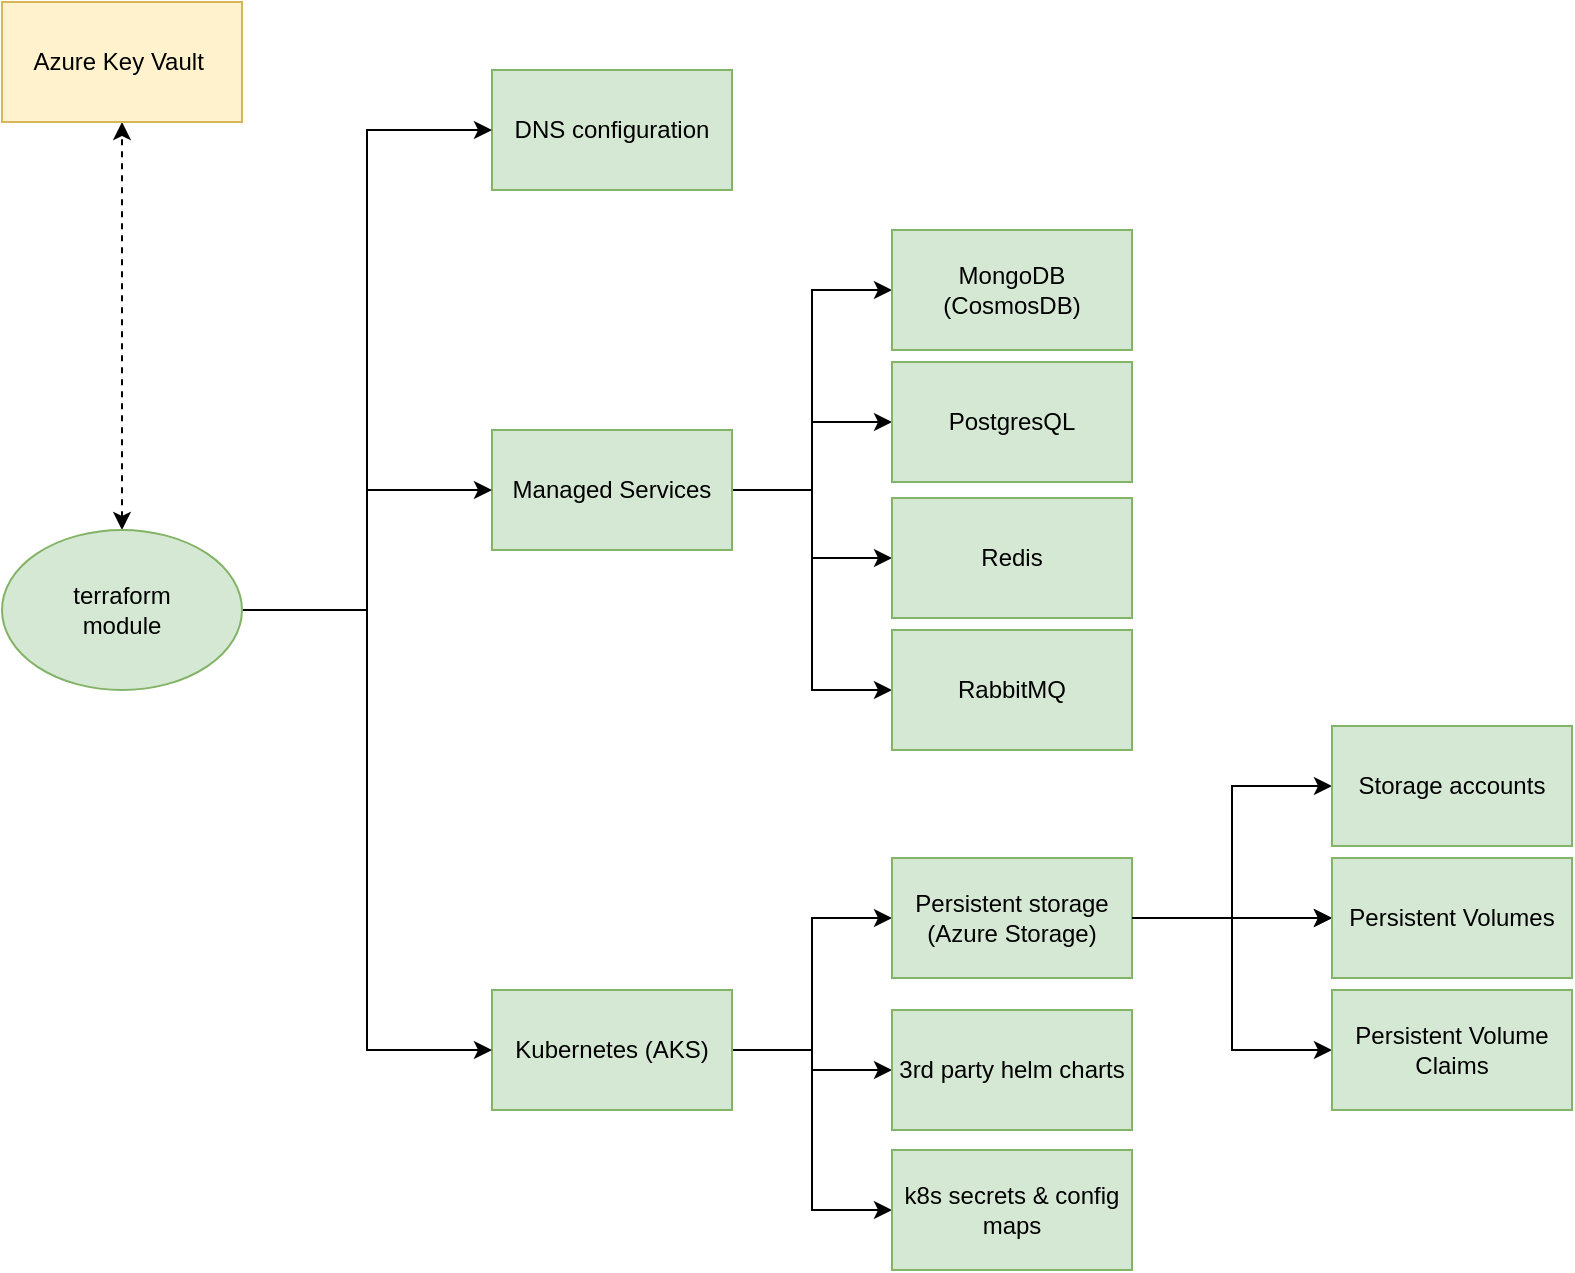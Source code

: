 <mxfile version="21.4.0" type="device">
  <diagram name="Page-1" id="SGOVSIVL7KOMKag4zUU1">
    <mxGraphModel dx="2954" dy="1160" grid="1" gridSize="10" guides="1" tooltips="1" connect="1" arrows="1" fold="1" page="1" pageScale="1" pageWidth="1169" pageHeight="827" math="0" shadow="0">
      <root>
        <mxCell id="0" />
        <mxCell id="1" parent="0" />
        <mxCell id="VTAkJx4uyHseI3j6GHYT-1" value="DNS configuration" style="rounded=0;whiteSpace=wrap;html=1;fillColor=#d5e8d4;strokeColor=#82b366;" vertex="1" parent="1">
          <mxGeometry x="475" y="114" width="120" height="60" as="geometry" />
        </mxCell>
        <mxCell id="VTAkJx4uyHseI3j6GHYT-4" value="" style="edgeStyle=elbowEdgeStyle;rounded=0;orthogonalLoop=1;jettySize=auto;html=1;" edge="1" parent="1" source="VTAkJx4uyHseI3j6GHYT-2" target="VTAkJx4uyHseI3j6GHYT-3">
          <mxGeometry relative="1" as="geometry" />
        </mxCell>
        <mxCell id="VTAkJx4uyHseI3j6GHYT-6" value="" style="edgeStyle=orthogonalEdgeStyle;rounded=0;orthogonalLoop=1;jettySize=auto;html=1;" edge="1" parent="1" source="VTAkJx4uyHseI3j6GHYT-2" target="VTAkJx4uyHseI3j6GHYT-5">
          <mxGeometry relative="1" as="geometry" />
        </mxCell>
        <mxCell id="VTAkJx4uyHseI3j6GHYT-8" value="" style="edgeStyle=elbowEdgeStyle;rounded=0;orthogonalLoop=1;jettySize=auto;html=1;" edge="1" parent="1" source="VTAkJx4uyHseI3j6GHYT-2" target="VTAkJx4uyHseI3j6GHYT-7">
          <mxGeometry relative="1" as="geometry" />
        </mxCell>
        <mxCell id="VTAkJx4uyHseI3j6GHYT-24" value="" style="edgeStyle=elbowEdgeStyle;rounded=0;orthogonalLoop=1;jettySize=auto;html=1;" edge="1" parent="1" source="VTAkJx4uyHseI3j6GHYT-2" target="VTAkJx4uyHseI3j6GHYT-23">
          <mxGeometry relative="1" as="geometry" />
        </mxCell>
        <mxCell id="VTAkJx4uyHseI3j6GHYT-2" value="Managed Services" style="rounded=0;whiteSpace=wrap;html=1;fillColor=#d5e8d4;strokeColor=#82b366;" vertex="1" parent="1">
          <mxGeometry x="475" y="294" width="120" height="60" as="geometry" />
        </mxCell>
        <mxCell id="VTAkJx4uyHseI3j6GHYT-3" value="MongoDB&lt;br&gt;(CosmosDB)" style="whiteSpace=wrap;html=1;rounded=0;fillColor=#d5e8d4;strokeColor=#82b366;" vertex="1" parent="1">
          <mxGeometry x="675" y="194" width="120" height="60" as="geometry" />
        </mxCell>
        <mxCell id="VTAkJx4uyHseI3j6GHYT-5" value="PostgresQL" style="whiteSpace=wrap;html=1;rounded=0;fillColor=#d5e8d4;strokeColor=#82b366;" vertex="1" parent="1">
          <mxGeometry x="675" y="260" width="120" height="60" as="geometry" />
        </mxCell>
        <mxCell id="VTAkJx4uyHseI3j6GHYT-7" value="Redis" style="whiteSpace=wrap;html=1;rounded=0;fillColor=#d5e8d4;strokeColor=#82b366;" vertex="1" parent="1">
          <mxGeometry x="675" y="328" width="120" height="60" as="geometry" />
        </mxCell>
        <mxCell id="VTAkJx4uyHseI3j6GHYT-11" value="" style="edgeStyle=elbowEdgeStyle;rounded=0;orthogonalLoop=1;jettySize=auto;html=1;" edge="1" parent="1" source="VTAkJx4uyHseI3j6GHYT-9" target="VTAkJx4uyHseI3j6GHYT-10">
          <mxGeometry relative="1" as="geometry" />
        </mxCell>
        <mxCell id="VTAkJx4uyHseI3j6GHYT-22" value="" style="edgeStyle=orthogonalEdgeStyle;rounded=0;orthogonalLoop=1;jettySize=auto;html=1;" edge="1" parent="1" source="VTAkJx4uyHseI3j6GHYT-9" target="VTAkJx4uyHseI3j6GHYT-21">
          <mxGeometry relative="1" as="geometry" />
        </mxCell>
        <mxCell id="VTAkJx4uyHseI3j6GHYT-26" style="edgeStyle=elbowEdgeStyle;rounded=0;orthogonalLoop=1;jettySize=auto;html=1;exitX=1;exitY=0.5;exitDx=0;exitDy=0;entryX=0;entryY=0.5;entryDx=0;entryDy=0;" edge="1" parent="1" source="VTAkJx4uyHseI3j6GHYT-9" target="VTAkJx4uyHseI3j6GHYT-25">
          <mxGeometry relative="1" as="geometry" />
        </mxCell>
        <mxCell id="VTAkJx4uyHseI3j6GHYT-9" value="Kubernetes (AKS)" style="rounded=0;whiteSpace=wrap;html=1;fillColor=#d5e8d4;strokeColor=#82b366;" vertex="1" parent="1">
          <mxGeometry x="475" y="574" width="120" height="60" as="geometry" />
        </mxCell>
        <mxCell id="VTAkJx4uyHseI3j6GHYT-13" value="" style="edgeStyle=elbowEdgeStyle;rounded=0;orthogonalLoop=1;jettySize=auto;html=1;" edge="1" parent="1" source="VTAkJx4uyHseI3j6GHYT-10" target="VTAkJx4uyHseI3j6GHYT-12">
          <mxGeometry relative="1" as="geometry" />
        </mxCell>
        <mxCell id="VTAkJx4uyHseI3j6GHYT-15" value="" style="edgeStyle=orthogonalEdgeStyle;rounded=0;orthogonalLoop=1;jettySize=auto;html=1;" edge="1" parent="1" source="VTAkJx4uyHseI3j6GHYT-10" target="VTAkJx4uyHseI3j6GHYT-14">
          <mxGeometry relative="1" as="geometry" />
        </mxCell>
        <mxCell id="VTAkJx4uyHseI3j6GHYT-19" value="" style="edgeStyle=elbowEdgeStyle;rounded=0;orthogonalLoop=1;jettySize=auto;html=1;entryX=0;entryY=0.5;entryDx=0;entryDy=0;exitX=1;exitY=0.5;exitDx=0;exitDy=0;" edge="1" parent="1" source="VTAkJx4uyHseI3j6GHYT-10" target="VTAkJx4uyHseI3j6GHYT-18">
          <mxGeometry relative="1" as="geometry">
            <Array as="points">
              <mxPoint x="845" y="564" />
            </Array>
          </mxGeometry>
        </mxCell>
        <mxCell id="VTAkJx4uyHseI3j6GHYT-10" value="Persistent storage&lt;br&gt;(Azure Storage)" style="whiteSpace=wrap;html=1;rounded=0;fillColor=#d5e8d4;strokeColor=#82b366;" vertex="1" parent="1">
          <mxGeometry x="675" y="508" width="120" height="60" as="geometry" />
        </mxCell>
        <mxCell id="VTAkJx4uyHseI3j6GHYT-12" value="Storage accounts" style="whiteSpace=wrap;html=1;rounded=0;fillColor=#d5e8d4;strokeColor=#82b366;" vertex="1" parent="1">
          <mxGeometry x="895" y="442" width="120" height="60" as="geometry" />
        </mxCell>
        <mxCell id="VTAkJx4uyHseI3j6GHYT-18" value="Persistent Volume Claims" style="whiteSpace=wrap;html=1;rounded=0;fillColor=#d5e8d4;strokeColor=#82b366;" vertex="1" parent="1">
          <mxGeometry x="895" y="574" width="120" height="60" as="geometry" />
        </mxCell>
        <mxCell id="VTAkJx4uyHseI3j6GHYT-20" value="" style="edgeStyle=elbowEdgeStyle;rounded=0;orthogonalLoop=1;jettySize=auto;html=1;" edge="1" parent="1" source="VTAkJx4uyHseI3j6GHYT-10" target="VTAkJx4uyHseI3j6GHYT-14">
          <mxGeometry relative="1" as="geometry">
            <mxPoint x="795" y="504" as="sourcePoint" />
            <mxPoint x="940" y="614" as="targetPoint" />
          </mxGeometry>
        </mxCell>
        <mxCell id="VTAkJx4uyHseI3j6GHYT-14" value="Persistent Volumes" style="whiteSpace=wrap;html=1;rounded=0;fillColor=#d5e8d4;strokeColor=#82b366;" vertex="1" parent="1">
          <mxGeometry x="895" y="508" width="120" height="60" as="geometry" />
        </mxCell>
        <mxCell id="VTAkJx4uyHseI3j6GHYT-21" value="3rd party helm charts" style="whiteSpace=wrap;html=1;rounded=0;fillColor=#d5e8d4;strokeColor=#82b366;" vertex="1" parent="1">
          <mxGeometry x="675" y="584" width="120" height="60" as="geometry" />
        </mxCell>
        <mxCell id="VTAkJx4uyHseI3j6GHYT-23" value="RabbitMQ" style="whiteSpace=wrap;html=1;rounded=0;fillColor=#d5e8d4;strokeColor=#82b366;" vertex="1" parent="1">
          <mxGeometry x="675" y="394" width="120" height="60" as="geometry" />
        </mxCell>
        <mxCell id="VTAkJx4uyHseI3j6GHYT-25" value="k8s secrets &amp;amp; config maps" style="whiteSpace=wrap;html=1;rounded=0;fillColor=#d5e8d4;strokeColor=#82b366;" vertex="1" parent="1">
          <mxGeometry x="675" y="654" width="120" height="60" as="geometry" />
        </mxCell>
        <mxCell id="VTAkJx4uyHseI3j6GHYT-28" style="edgeStyle=orthogonalEdgeStyle;rounded=0;orthogonalLoop=1;jettySize=auto;html=1;exitX=1;exitY=0.5;exitDx=0;exitDy=0;entryX=0;entryY=0.5;entryDx=0;entryDy=0;" edge="1" parent="1" source="VTAkJx4uyHseI3j6GHYT-27" target="VTAkJx4uyHseI3j6GHYT-1">
          <mxGeometry relative="1" as="geometry" />
        </mxCell>
        <mxCell id="VTAkJx4uyHseI3j6GHYT-29" style="edgeStyle=orthogonalEdgeStyle;rounded=0;orthogonalLoop=1;jettySize=auto;html=1;exitX=1;exitY=0.5;exitDx=0;exitDy=0;" edge="1" parent="1" source="VTAkJx4uyHseI3j6GHYT-27" target="VTAkJx4uyHseI3j6GHYT-2">
          <mxGeometry relative="1" as="geometry" />
        </mxCell>
        <mxCell id="VTAkJx4uyHseI3j6GHYT-30" style="edgeStyle=orthogonalEdgeStyle;rounded=0;orthogonalLoop=1;jettySize=auto;html=1;exitX=1;exitY=0.5;exitDx=0;exitDy=0;entryX=0;entryY=0.5;entryDx=0;entryDy=0;" edge="1" parent="1" source="VTAkJx4uyHseI3j6GHYT-27" target="VTAkJx4uyHseI3j6GHYT-9">
          <mxGeometry relative="1" as="geometry" />
        </mxCell>
        <mxCell id="VTAkJx4uyHseI3j6GHYT-32" style="edgeStyle=orthogonalEdgeStyle;rounded=0;orthogonalLoop=1;jettySize=auto;html=1;exitX=0.5;exitY=0;exitDx=0;exitDy=0;entryX=0.5;entryY=1;entryDx=0;entryDy=0;startArrow=classic;startFill=1;dashed=1;" edge="1" parent="1" source="VTAkJx4uyHseI3j6GHYT-27" target="VTAkJx4uyHseI3j6GHYT-31">
          <mxGeometry relative="1" as="geometry" />
        </mxCell>
        <mxCell id="VTAkJx4uyHseI3j6GHYT-27" value="terraform&lt;br&gt;module" style="ellipse;whiteSpace=wrap;html=1;fillColor=#d5e8d4;strokeColor=#82b366;" vertex="1" parent="1">
          <mxGeometry x="230" y="344" width="120" height="80" as="geometry" />
        </mxCell>
        <mxCell id="VTAkJx4uyHseI3j6GHYT-31" value="Azure Key Vault&amp;nbsp;" style="rounded=0;whiteSpace=wrap;html=1;fillColor=#fff2cc;strokeColor=#d6b656;" vertex="1" parent="1">
          <mxGeometry x="230" y="80" width="120" height="60" as="geometry" />
        </mxCell>
      </root>
    </mxGraphModel>
  </diagram>
</mxfile>
